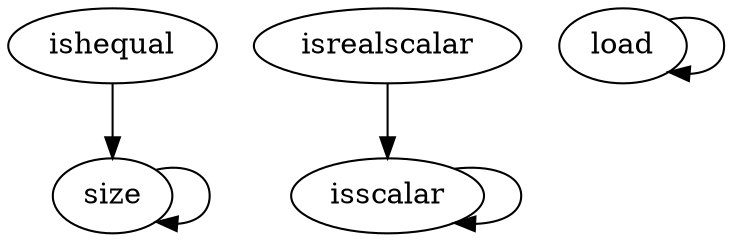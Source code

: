 /* Created by mdot for Matlab */
digraph m2html {
  ishequal -> size;
  isrealscalar -> isscalar;
  isscalar -> isscalar;
  load -> load;
  size -> size;

  ishequal [URL="ishequal.html"];
  isrealscalar [URL="isrealscalar.html"];
  isscalar [URL="isscalar.html"];
  load [URL="load.html"];
  size [URL="size.html"];
}